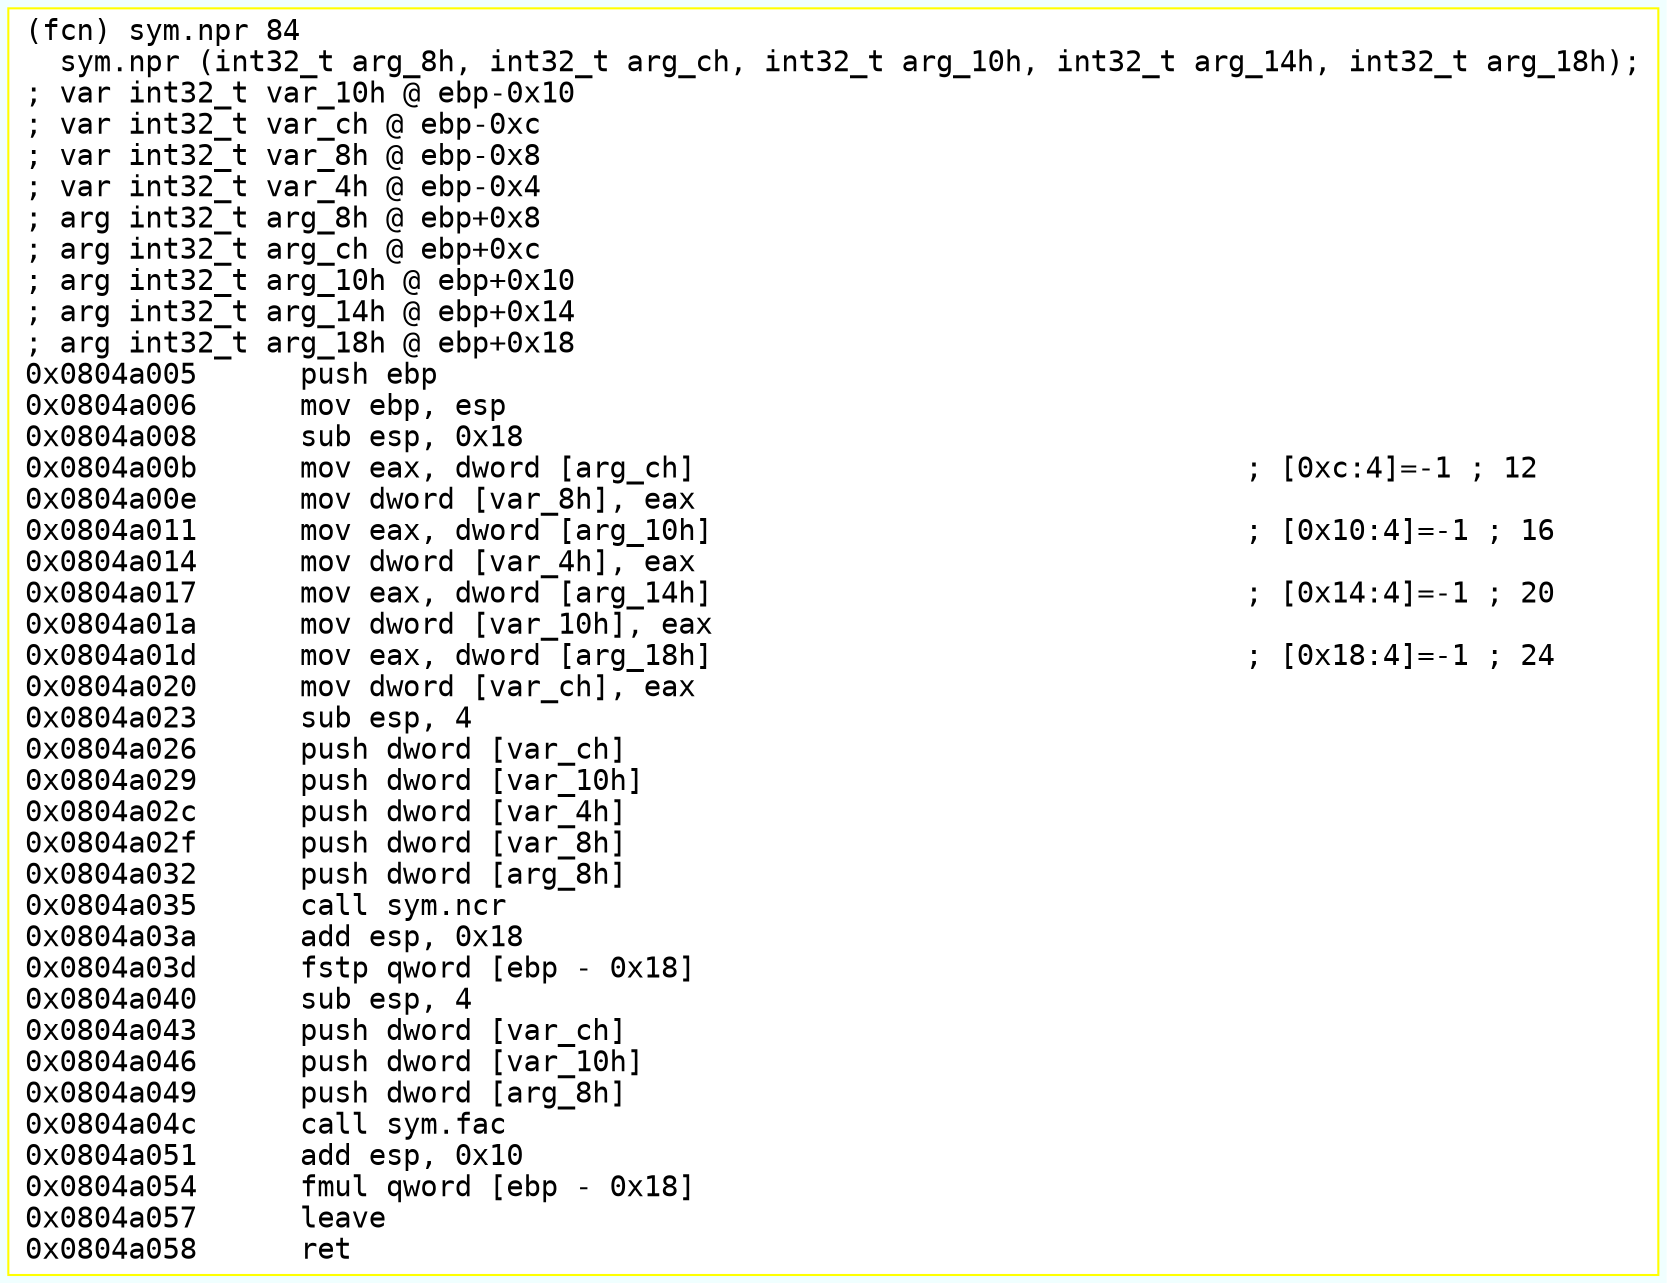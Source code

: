 digraph code {
	graph [bgcolor=azure fontsize=8 fontname="Courier" splines="ortho"];
	node [fillcolor=gray style=filled shape=box];
	edge [arrowhead="normal"];
	"0x0804a005" [URL="sym.npr/0x0804a005", fillcolor="white",color="yellow", fontname="Courier",label="(fcn) sym.npr 84\l  sym.npr (int32_t arg_8h, int32_t arg_ch, int32_t arg_10h, int32_t arg_14h, int32_t arg_18h);\l; var int32_t var_10h @ ebp-0x10\l; var int32_t var_ch @ ebp-0xc\l; var int32_t var_8h @ ebp-0x8\l; var int32_t var_4h @ ebp-0x4\l; arg int32_t arg_8h @ ebp+0x8\l; arg int32_t arg_ch @ ebp+0xc\l; arg int32_t arg_10h @ ebp+0x10\l; arg int32_t arg_14h @ ebp+0x14\l; arg int32_t arg_18h @ ebp+0x18\l0x0804a005      push ebp\l0x0804a006      mov ebp, esp\l0x0804a008      sub esp, 0x18\l0x0804a00b      mov eax, dword [arg_ch]                                ; [0xc:4]=-1 ; 12\l0x0804a00e      mov dword [var_8h], eax\l0x0804a011      mov eax, dword [arg_10h]                               ; [0x10:4]=-1 ; 16\l0x0804a014      mov dword [var_4h], eax\l0x0804a017      mov eax, dword [arg_14h]                               ; [0x14:4]=-1 ; 20\l0x0804a01a      mov dword [var_10h], eax\l0x0804a01d      mov eax, dword [arg_18h]                               ; [0x18:4]=-1 ; 24\l0x0804a020      mov dword [var_ch], eax\l0x0804a023      sub esp, 4\l0x0804a026      push dword [var_ch]\l0x0804a029      push dword [var_10h]\l0x0804a02c      push dword [var_4h]\l0x0804a02f      push dword [var_8h]\l0x0804a032      push dword [arg_8h]\l0x0804a035      call sym.ncr\l0x0804a03a      add esp, 0x18\l0x0804a03d      fstp qword [ebp - 0x18]\l0x0804a040      sub esp, 4\l0x0804a043      push dword [var_ch]\l0x0804a046      push dword [var_10h]\l0x0804a049      push dword [arg_8h]\l0x0804a04c      call sym.fac\l0x0804a051      add esp, 0x10\l0x0804a054      fmul qword [ebp - 0x18]\l0x0804a057      leave\l0x0804a058      ret\l"]
}
